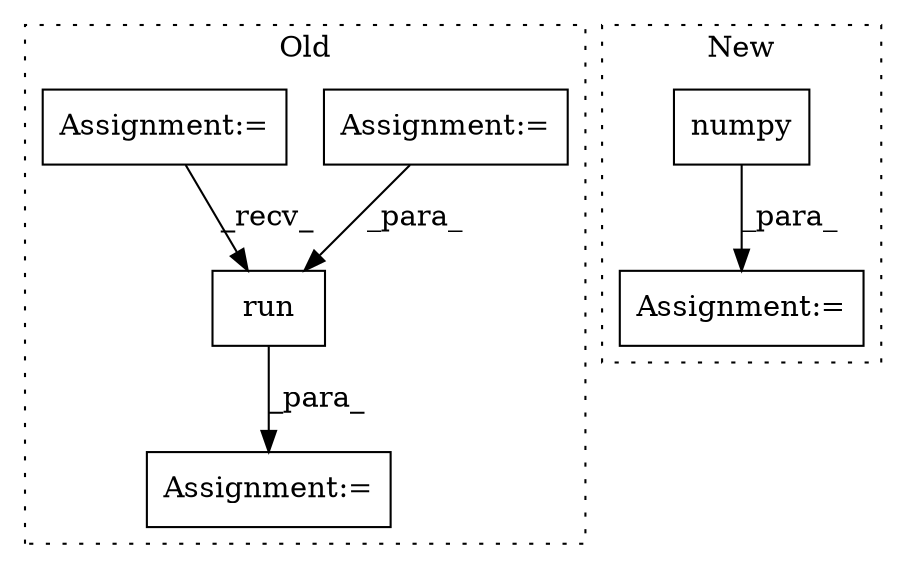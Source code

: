 digraph G {
subgraph cluster0 {
1 [label="run" a="32" s="5596,5614" l="4,1" shape="box"];
3 [label="Assignment:=" a="7" s="5590" l="1" shape="box"];
5 [label="Assignment:=" a="7" s="5202" l="1" shape="box"];
6 [label="Assignment:=" a="7" s="4538" l="1" shape="box"];
label = "Old";
style="dotted";
}
subgraph cluster1 {
2 [label="numpy" a="32" s="5243" l="7" shape="box"];
4 [label="Assignment:=" a="7" s="5148" l="1" shape="box"];
label = "New";
style="dotted";
}
1 -> 3 [label="_para_"];
2 -> 4 [label="_para_"];
5 -> 1 [label="_para_"];
6 -> 1 [label="_recv_"];
}